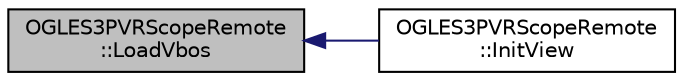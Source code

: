 digraph "OGLES3PVRScopeRemote::LoadVbos"
{
  edge [fontname="Helvetica",fontsize="10",labelfontname="Helvetica",labelfontsize="10"];
  node [fontname="Helvetica",fontsize="10",shape=record];
  rankdir="LR";
  Node1 [label="OGLES3PVRScopeRemote\l::LoadVbos",height=0.2,width=0.4,color="black", fillcolor="grey75", style="filled", fontcolor="black"];
  Node1 -> Node2 [dir="back",color="midnightblue",fontsize="10",style="solid"];
  Node2 [label="OGLES3PVRScopeRemote\l::InitView",height=0.2,width=0.4,color="black", fillcolor="white", style="filled",URL="$class_o_g_l_e_s3_p_v_r_scope_remote.html#acdb46d8149ddf4a6c98838cda2c32787"];
}
